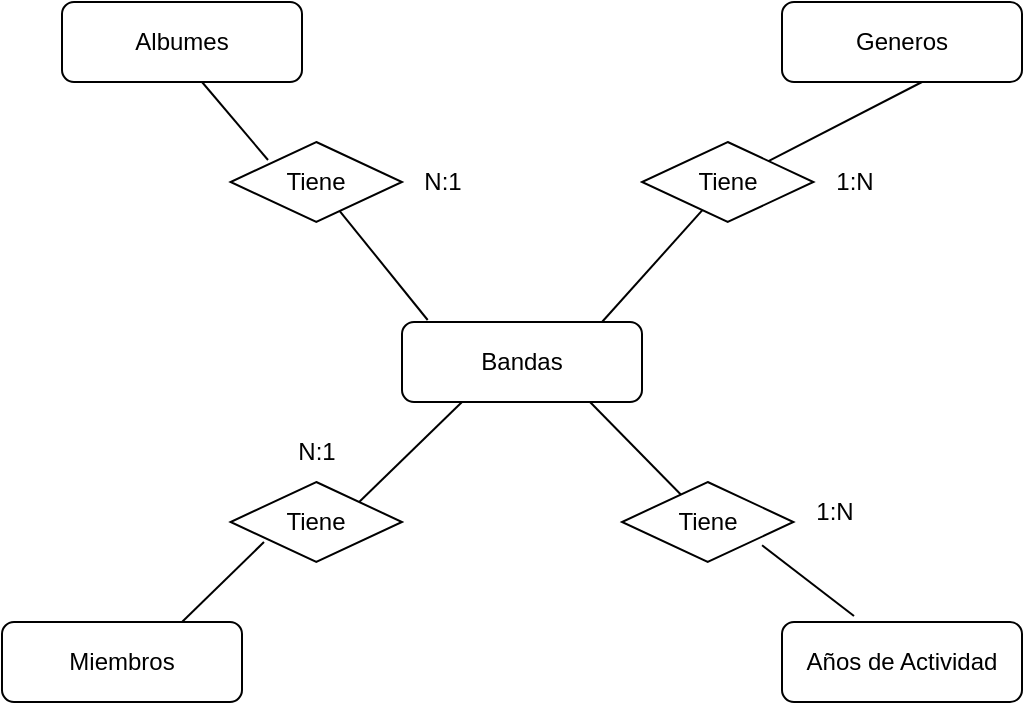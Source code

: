<mxfile version="21.6.5" type="github">
  <diagram name="Página-1" id="oVj_UX-lu2giAg5t4j_i">
    <mxGraphModel dx="880" dy="522" grid="1" gridSize="10" guides="1" tooltips="1" connect="1" arrows="1" fold="1" page="1" pageScale="1" pageWidth="827" pageHeight="1169" math="0" shadow="0">
      <root>
        <mxCell id="0" />
        <mxCell id="1" parent="0" />
        <mxCell id="dvNqoNsLBcWA_1IY-ayy-2" value="Bandas" style="rounded=1;whiteSpace=wrap;html=1;" vertex="1" parent="1">
          <mxGeometry x="320" y="240" width="120" height="40" as="geometry" />
        </mxCell>
        <mxCell id="dvNqoNsLBcWA_1IY-ayy-3" value="Albumes" style="rounded=1;whiteSpace=wrap;html=1;" vertex="1" parent="1">
          <mxGeometry x="150" y="80" width="120" height="40" as="geometry" />
        </mxCell>
        <mxCell id="dvNqoNsLBcWA_1IY-ayy-4" value="Miembros" style="rounded=1;whiteSpace=wrap;html=1;" vertex="1" parent="1">
          <mxGeometry x="120" y="390" width="120" height="40" as="geometry" />
        </mxCell>
        <mxCell id="dvNqoNsLBcWA_1IY-ayy-5" value="Generos" style="rounded=1;whiteSpace=wrap;html=1;" vertex="1" parent="1">
          <mxGeometry x="510" y="80" width="120" height="40" as="geometry" />
        </mxCell>
        <mxCell id="dvNqoNsLBcWA_1IY-ayy-6" value="Años de Actividad" style="rounded=1;whiteSpace=wrap;html=1;" vertex="1" parent="1">
          <mxGeometry x="510" y="390" width="120" height="40" as="geometry" />
        </mxCell>
        <mxCell id="dvNqoNsLBcWA_1IY-ayy-7" value="Tiene" style="rhombus;whiteSpace=wrap;html=1;" vertex="1" parent="1">
          <mxGeometry x="234.29" y="320" width="85.71" height="40" as="geometry" />
        </mxCell>
        <mxCell id="dvNqoNsLBcWA_1IY-ayy-8" value="Tiene" style="rhombus;whiteSpace=wrap;html=1;" vertex="1" parent="1">
          <mxGeometry x="430" y="320" width="85.71" height="40" as="geometry" />
        </mxCell>
        <mxCell id="dvNqoNsLBcWA_1IY-ayy-9" value="Tiene" style="rhombus;whiteSpace=wrap;html=1;" vertex="1" parent="1">
          <mxGeometry x="440" y="150" width="85.71" height="40" as="geometry" />
        </mxCell>
        <mxCell id="dvNqoNsLBcWA_1IY-ayy-10" value="Tiene" style="rhombus;whiteSpace=wrap;html=1;" vertex="1" parent="1">
          <mxGeometry x="234.29" y="150" width="85.71" height="40" as="geometry" />
        </mxCell>
        <mxCell id="dvNqoNsLBcWA_1IY-ayy-11" value="" style="endArrow=none;html=1;rounded=0;exitX=1;exitY=0;exitDx=0;exitDy=0;entryX=0.25;entryY=1;entryDx=0;entryDy=0;" edge="1" parent="1" source="dvNqoNsLBcWA_1IY-ayy-7" target="dvNqoNsLBcWA_1IY-ayy-2">
          <mxGeometry width="50" height="50" relative="1" as="geometry">
            <mxPoint x="390" y="300" as="sourcePoint" />
            <mxPoint x="440" y="250" as="targetPoint" />
          </mxGeometry>
        </mxCell>
        <mxCell id="dvNqoNsLBcWA_1IY-ayy-13" value="" style="endArrow=none;html=1;rounded=0;exitX=1;exitY=0;exitDx=0;exitDy=0;" edge="1" parent="1">
          <mxGeometry width="50" height="50" relative="1" as="geometry">
            <mxPoint x="210" y="390" as="sourcePoint" />
            <mxPoint x="251" y="350" as="targetPoint" />
          </mxGeometry>
        </mxCell>
        <mxCell id="dvNqoNsLBcWA_1IY-ayy-14" value="" style="endArrow=none;html=1;rounded=0;" edge="1" parent="1" source="dvNqoNsLBcWA_1IY-ayy-8">
          <mxGeometry width="50" height="50" relative="1" as="geometry">
            <mxPoint x="364" y="330" as="sourcePoint" />
            <mxPoint x="414" y="280" as="targetPoint" />
          </mxGeometry>
        </mxCell>
        <mxCell id="dvNqoNsLBcWA_1IY-ayy-15" value="" style="endArrow=none;html=1;rounded=0;entryX=0.3;entryY=-0.075;entryDx=0;entryDy=0;entryPerimeter=0;exitX=0.817;exitY=0.79;exitDx=0;exitDy=0;exitPerimeter=0;" edge="1" parent="1" source="dvNqoNsLBcWA_1IY-ayy-8" target="dvNqoNsLBcWA_1IY-ayy-6">
          <mxGeometry width="50" height="50" relative="1" as="geometry">
            <mxPoint x="530" y="360" as="sourcePoint" />
            <mxPoint x="572" y="386" as="targetPoint" />
          </mxGeometry>
        </mxCell>
        <mxCell id="dvNqoNsLBcWA_1IY-ayy-17" value="" style="endArrow=none;html=1;rounded=0;" edge="1" parent="1" target="dvNqoNsLBcWA_1IY-ayy-9">
          <mxGeometry width="50" height="50" relative="1" as="geometry">
            <mxPoint x="420" y="240" as="sourcePoint" />
            <mxPoint x="470" y="190" as="targetPoint" />
          </mxGeometry>
        </mxCell>
        <mxCell id="dvNqoNsLBcWA_1IY-ayy-18" value="" style="endArrow=none;html=1;rounded=0;exitX=0.107;exitY=-0.025;exitDx=0;exitDy=0;exitPerimeter=0;" edge="1" parent="1" source="dvNqoNsLBcWA_1IY-ayy-2" target="dvNqoNsLBcWA_1IY-ayy-10">
          <mxGeometry width="50" height="50" relative="1" as="geometry">
            <mxPoint x="240" y="230" as="sourcePoint" />
            <mxPoint x="290" y="180" as="targetPoint" />
          </mxGeometry>
        </mxCell>
        <mxCell id="dvNqoNsLBcWA_1IY-ayy-19" value="" style="endArrow=none;html=1;rounded=0;exitX=0.107;exitY=-0.025;exitDx=0;exitDy=0;exitPerimeter=0;" edge="1" parent="1">
          <mxGeometry width="50" height="50" relative="1" as="geometry">
            <mxPoint x="253" y="159" as="sourcePoint" />
            <mxPoint x="220" y="120" as="targetPoint" />
          </mxGeometry>
        </mxCell>
        <mxCell id="dvNqoNsLBcWA_1IY-ayy-20" value="" style="endArrow=none;html=1;rounded=0;entryX=0.817;entryY=0.75;entryDx=0;entryDy=0;entryPerimeter=0;" edge="1" parent="1" source="dvNqoNsLBcWA_1IY-ayy-9">
          <mxGeometry width="50" height="50" relative="1" as="geometry">
            <mxPoint x="613" y="179" as="sourcePoint" />
            <mxPoint x="580" y="120" as="targetPoint" />
          </mxGeometry>
        </mxCell>
        <mxCell id="dvNqoNsLBcWA_1IY-ayy-21" value="N:1" style="text;html=1;align=center;verticalAlign=middle;resizable=0;points=[];autosize=1;strokeColor=none;fillColor=none;" vertex="1" parent="1">
          <mxGeometry x="320" y="155" width="40" height="30" as="geometry" />
        </mxCell>
        <mxCell id="dvNqoNsLBcWA_1IY-ayy-22" value="1:N" style="text;html=1;align=center;verticalAlign=middle;resizable=0;points=[];autosize=1;strokeColor=none;fillColor=none;" vertex="1" parent="1">
          <mxGeometry x="525.71" y="155" width="40" height="30" as="geometry" />
        </mxCell>
        <mxCell id="dvNqoNsLBcWA_1IY-ayy-23" value="1:N" style="text;html=1;align=center;verticalAlign=middle;resizable=0;points=[];autosize=1;strokeColor=none;fillColor=none;" vertex="1" parent="1">
          <mxGeometry x="515.71" y="320" width="40" height="30" as="geometry" />
        </mxCell>
        <mxCell id="dvNqoNsLBcWA_1IY-ayy-24" value="N:1" style="text;html=1;align=center;verticalAlign=middle;resizable=0;points=[];autosize=1;strokeColor=none;fillColor=none;" vertex="1" parent="1">
          <mxGeometry x="257.14" y="290" width="40" height="30" as="geometry" />
        </mxCell>
      </root>
    </mxGraphModel>
  </diagram>
</mxfile>
